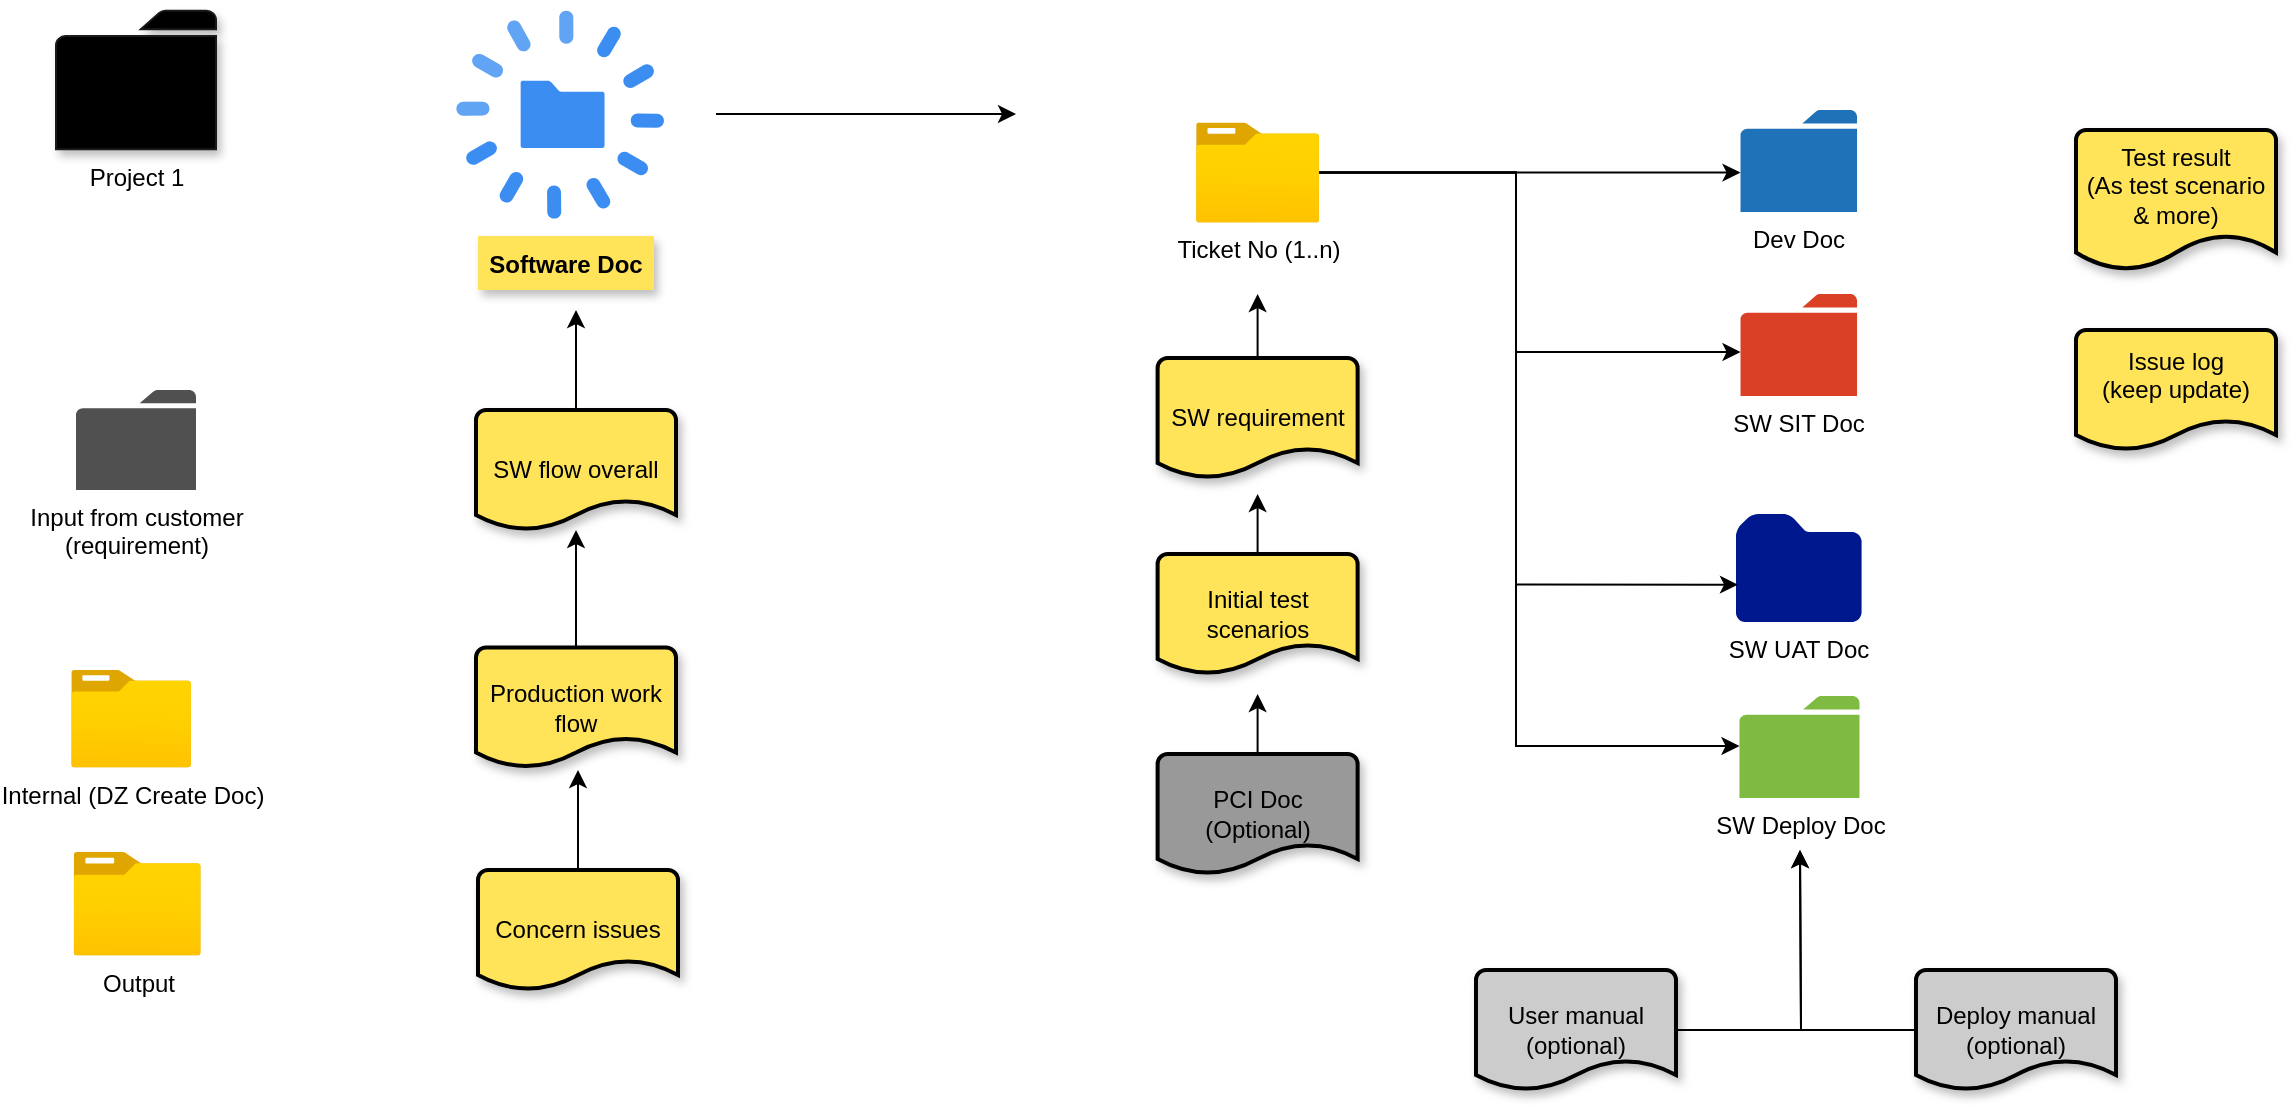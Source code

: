 <mxfile version="14.4.2" type="github">
  <diagram id="TiC0w1Ht3yhiNNbJjkEy" name="Page-1">
    <mxGraphModel dx="1278" dy="575" grid="1" gridSize="10" guides="1" tooltips="1" connect="1" arrows="1" fold="1" page="1" pageScale="1" pageWidth="1169" pageHeight="827" math="0" shadow="0">
      <root>
        <mxCell id="0" />
        <mxCell id="1" parent="0" />
        <mxCell id="TR7oBmUhaJ_W7H3ZalQH-2" value="Project 1" style="pointerEvents=1;shadow=1;dashed=0;html=1;strokeColor=#1A1A1A;labelPosition=center;verticalLabelPosition=bottom;verticalAlign=top;outlineConnect=0;align=center;shape=mxgraph.office.concepts.folder;fillColor=#000000;" vertex="1" parent="1">
          <mxGeometry x="40" y="30.34" width="80" height="69.31" as="geometry" />
        </mxCell>
        <mxCell id="TR7oBmUhaJ_W7H3ZalQH-4" value="&lt;div&gt;Input from customer &lt;br&gt;&lt;/div&gt;&lt;div&gt;(requirement)&lt;/div&gt;" style="pointerEvents=1;shadow=0;dashed=0;html=1;strokeColor=none;fillColor=#505050;labelPosition=center;verticalLabelPosition=bottom;verticalAlign=top;outlineConnect=0;align=center;shape=mxgraph.office.concepts.folder;" vertex="1" parent="1">
          <mxGeometry x="50" y="220" width="60" height="50" as="geometry" />
        </mxCell>
        <mxCell id="TR7oBmUhaJ_W7H3ZalQH-8" value="Internal (DZ Create Doc)" style="aspect=fixed;html=1;points=[];align=center;image;fontSize=12;image=img/lib/azure2/general/Folder_Blank.svg;" vertex="1" parent="1">
          <mxGeometry x="47.57" y="360" width="60" height="48.7" as="geometry" />
        </mxCell>
        <mxCell id="TR7oBmUhaJ_W7H3ZalQH-15" value="Output" style="aspect=fixed;html=1;points=[];align=center;image;fontSize=12;image=img/lib/azure2/general/Folder_Blank.svg;" vertex="1" parent="1">
          <mxGeometry x="48.74" y="451" width="63.69" height="51.69" as="geometry" />
        </mxCell>
        <mxCell id="TR7oBmUhaJ_W7H3ZalQH-31" value="" style="group" vertex="1" connectable="0" parent="1">
          <mxGeometry x="610" y="80" width="332.79" height="382" as="geometry" />
        </mxCell>
        <mxCell id="TR7oBmUhaJ_W7H3ZalQH-9" value="SW UAT Doc" style="aspect=fixed;pointerEvents=1;shadow=0;dashed=0;html=1;strokeColor=none;labelPosition=center;verticalLabelPosition=bottom;verticalAlign=top;align=center;fillColor=#00188D;shape=mxgraph.mscae.enterprise.folder" vertex="1" parent="TR7oBmUhaJ_W7H3ZalQH-31">
          <mxGeometry x="270" y="202" width="62.79" height="54" as="geometry" />
        </mxCell>
        <mxCell id="TR7oBmUhaJ_W7H3ZalQH-10" value="SW Deploy Doc" style="pointerEvents=1;shadow=0;dashed=0;html=1;strokeColor=none;labelPosition=center;verticalLabelPosition=bottom;verticalAlign=top;outlineConnect=0;align=center;shape=mxgraph.office.concepts.folder;fillColor=#7FBA42;" vertex="1" parent="TR7oBmUhaJ_W7H3ZalQH-31">
          <mxGeometry x="271.74" y="293" width="60" height="51" as="geometry" />
        </mxCell>
        <mxCell id="TR7oBmUhaJ_W7H3ZalQH-11" value="SW SIT Doc" style="pointerEvents=1;shadow=0;dashed=0;html=1;strokeColor=none;labelPosition=center;verticalLabelPosition=bottom;verticalAlign=top;outlineConnect=0;align=center;shape=mxgraph.office.concepts.folder;fillColor=#DA4026;" vertex="1" parent="TR7oBmUhaJ_W7H3ZalQH-31">
          <mxGeometry x="272.26" y="92" width="58.26" height="51" as="geometry" />
        </mxCell>
        <mxCell id="TR7oBmUhaJ_W7H3ZalQH-26" style="edgeStyle=orthogonalEdgeStyle;rounded=0;orthogonalLoop=1;jettySize=auto;html=1;" edge="1" parent="TR7oBmUhaJ_W7H3ZalQH-31" source="TR7oBmUhaJ_W7H3ZalQH-12" target="TR7oBmUhaJ_W7H3ZalQH-11">
          <mxGeometry relative="1" as="geometry">
            <Array as="points">
              <mxPoint x="160" y="31" />
              <mxPoint x="160" y="121" />
            </Array>
          </mxGeometry>
        </mxCell>
        <mxCell id="TR7oBmUhaJ_W7H3ZalQH-27" style="edgeStyle=orthogonalEdgeStyle;rounded=0;orthogonalLoop=1;jettySize=auto;html=1;entryX=0.016;entryY=0.654;entryDx=0;entryDy=0;entryPerimeter=0;" edge="1" parent="TR7oBmUhaJ_W7H3ZalQH-31" source="TR7oBmUhaJ_W7H3ZalQH-12" target="TR7oBmUhaJ_W7H3ZalQH-9">
          <mxGeometry relative="1" as="geometry">
            <Array as="points">
              <mxPoint x="160" y="31" />
              <mxPoint x="160" y="237" />
            </Array>
          </mxGeometry>
        </mxCell>
        <mxCell id="TR7oBmUhaJ_W7H3ZalQH-28" style="edgeStyle=orthogonalEdgeStyle;rounded=0;orthogonalLoop=1;jettySize=auto;html=1;" edge="1" parent="TR7oBmUhaJ_W7H3ZalQH-31" source="TR7oBmUhaJ_W7H3ZalQH-12" target="TR7oBmUhaJ_W7H3ZalQH-10">
          <mxGeometry relative="1" as="geometry">
            <Array as="points">
              <mxPoint x="160" y="31" />
              <mxPoint x="160" y="318" />
            </Array>
          </mxGeometry>
        </mxCell>
        <mxCell id="TR7oBmUhaJ_W7H3ZalQH-12" value="Ticket No (1..n)" style="aspect=fixed;html=1;points=[];align=center;image;fontSize=12;image=img/lib/azure2/general/Folder_Blank.svg;" vertex="1" parent="TR7oBmUhaJ_W7H3ZalQH-31">
          <mxGeometry y="6.31" width="61.61" height="50" as="geometry" />
        </mxCell>
        <mxCell id="TR7oBmUhaJ_W7H3ZalQH-13" value="Dev Doc" style="pointerEvents=1;shadow=0;dashed=0;html=1;strokeColor=none;labelPosition=center;verticalLabelPosition=bottom;verticalAlign=top;outlineConnect=0;align=center;shape=mxgraph.office.concepts.folder;fillColor=#2072B8;" vertex="1" parent="TR7oBmUhaJ_W7H3ZalQH-31">
          <mxGeometry x="272.26" width="58.26" height="51" as="geometry" />
        </mxCell>
        <mxCell id="TR7oBmUhaJ_W7H3ZalQH-25" style="edgeStyle=orthogonalEdgeStyle;rounded=0;orthogonalLoop=1;jettySize=auto;html=1;" edge="1" parent="TR7oBmUhaJ_W7H3ZalQH-31" source="TR7oBmUhaJ_W7H3ZalQH-12" target="TR7oBmUhaJ_W7H3ZalQH-13">
          <mxGeometry relative="1" as="geometry">
            <Array as="points">
              <mxPoint x="40" y="31.31" />
              <mxPoint x="40" y="31.31" />
            </Array>
          </mxGeometry>
        </mxCell>
        <mxCell id="TR7oBmUhaJ_W7H3ZalQH-55" value="" style="group" vertex="1" connectable="0" parent="TR7oBmUhaJ_W7H3ZalQH-31">
          <mxGeometry x="-19.19" y="92" width="100.0" height="290" as="geometry" />
        </mxCell>
        <mxCell id="TR7oBmUhaJ_W7H3ZalQH-54" style="edgeStyle=orthogonalEdgeStyle;rounded=0;orthogonalLoop=1;jettySize=auto;html=1;" edge="1" parent="TR7oBmUhaJ_W7H3ZalQH-55" source="TR7oBmUhaJ_W7H3ZalQH-48">
          <mxGeometry relative="1" as="geometry">
            <mxPoint x="50.0" y="200" as="targetPoint" />
          </mxGeometry>
        </mxCell>
        <mxCell id="TR7oBmUhaJ_W7H3ZalQH-48" value="&lt;div&gt;PCI Doc&lt;/div&gt;&lt;div&gt;(Optional)&lt;br&gt;&lt;/div&gt;" style="strokeWidth=2;html=1;shape=mxgraph.flowchart.document2;whiteSpace=wrap;size=0.25;shadow=1;fillColor=#999999;" vertex="1" parent="TR7oBmUhaJ_W7H3ZalQH-55">
          <mxGeometry x="5.684e-14" y="230" width="100" height="60" as="geometry" />
        </mxCell>
        <mxCell id="TR7oBmUhaJ_W7H3ZalQH-52" style="edgeStyle=orthogonalEdgeStyle;rounded=0;orthogonalLoop=1;jettySize=auto;html=1;" edge="1" parent="TR7oBmUhaJ_W7H3ZalQH-55" source="TR7oBmUhaJ_W7H3ZalQH-44">
          <mxGeometry relative="1" as="geometry">
            <mxPoint x="50.0" as="targetPoint" />
          </mxGeometry>
        </mxCell>
        <mxCell id="TR7oBmUhaJ_W7H3ZalQH-44" value="SW requirement" style="strokeWidth=2;html=1;shape=mxgraph.flowchart.document2;whiteSpace=wrap;size=0.25;shadow=1;fillColor=#FFE359;" vertex="1" parent="TR7oBmUhaJ_W7H3ZalQH-55">
          <mxGeometry y="32" width="100" height="60" as="geometry" />
        </mxCell>
        <mxCell id="TR7oBmUhaJ_W7H3ZalQH-53" style="edgeStyle=orthogonalEdgeStyle;rounded=0;orthogonalLoop=1;jettySize=auto;html=1;" edge="1" parent="TR7oBmUhaJ_W7H3ZalQH-55" source="TR7oBmUhaJ_W7H3ZalQH-45">
          <mxGeometry relative="1" as="geometry">
            <mxPoint x="50.0" y="100" as="targetPoint" />
          </mxGeometry>
        </mxCell>
        <mxCell id="TR7oBmUhaJ_W7H3ZalQH-45" value="Initial test scenarios" style="strokeWidth=2;html=1;shape=mxgraph.flowchart.document2;whiteSpace=wrap;size=0.25;shadow=1;fillColor=#FFE359;" vertex="1" parent="TR7oBmUhaJ_W7H3ZalQH-55">
          <mxGeometry x="5.684e-14" y="130" width="100" height="60" as="geometry" />
        </mxCell>
        <mxCell id="TR7oBmUhaJ_W7H3ZalQH-32" value="" style="group" vertex="1" connectable="0" parent="1">
          <mxGeometry x="240" y="30.34" width="110" height="139.66" as="geometry" />
        </mxCell>
        <mxCell id="TR7oBmUhaJ_W7H3ZalQH-29" value="" style="html=1;aspect=fixed;strokeColor=none;shadow=0;align=center;verticalAlign=top;fillColor=#3B8DF1;shape=mxgraph.gcp2.lifecycle" vertex="1" parent="TR7oBmUhaJ_W7H3ZalQH-32">
          <mxGeometry width="103.983" height="103.983" as="geometry" />
        </mxCell>
        <mxCell id="TR7oBmUhaJ_W7H3ZalQH-30" value="Software Doc" style="text;align=center;fontStyle=1;verticalAlign=middle;spacingLeft=3;spacingRight=3;strokeColor=none;rotatable=0;points=[[0,0.5],[1,0.5]];portConstraint=eastwest;shadow=1;fillColor=#FFE359;" vertex="1" parent="TR7oBmUhaJ_W7H3ZalQH-32">
          <mxGeometry x="11" y="112.624" width="88" height="27.036" as="geometry" />
        </mxCell>
        <mxCell id="TR7oBmUhaJ_W7H3ZalQH-37" style="edgeStyle=orthogonalEdgeStyle;rounded=0;orthogonalLoop=1;jettySize=auto;html=1;" edge="1" parent="1">
          <mxGeometry relative="1" as="geometry">
            <mxPoint x="520" y="82" as="targetPoint" />
            <mxPoint x="370" y="82" as="sourcePoint" />
            <Array as="points">
              <mxPoint x="480" y="82" />
              <mxPoint x="480" y="82" />
            </Array>
          </mxGeometry>
        </mxCell>
        <mxCell id="TR7oBmUhaJ_W7H3ZalQH-39" style="edgeStyle=orthogonalEdgeStyle;rounded=0;orthogonalLoop=1;jettySize=auto;html=1;" edge="1" parent="1" source="TR7oBmUhaJ_W7H3ZalQH-38">
          <mxGeometry relative="1" as="geometry">
            <mxPoint x="300" y="180" as="targetPoint" />
          </mxGeometry>
        </mxCell>
        <mxCell id="TR7oBmUhaJ_W7H3ZalQH-38" value="&lt;div&gt;SW flow overall&lt;br&gt;&lt;/div&gt;" style="strokeWidth=2;html=1;shape=mxgraph.flowchart.document2;whiteSpace=wrap;size=0.25;shadow=1;fillColor=#FFE359;" vertex="1" parent="1">
          <mxGeometry x="250" y="230" width="100" height="60" as="geometry" />
        </mxCell>
        <mxCell id="TR7oBmUhaJ_W7H3ZalQH-41" style="edgeStyle=orthogonalEdgeStyle;rounded=0;orthogonalLoop=1;jettySize=auto;html=1;" edge="1" parent="1" source="TR7oBmUhaJ_W7H3ZalQH-40" target="TR7oBmUhaJ_W7H3ZalQH-38">
          <mxGeometry relative="1" as="geometry" />
        </mxCell>
        <mxCell id="TR7oBmUhaJ_W7H3ZalQH-40" value="Production work flow" style="strokeWidth=2;html=1;shape=mxgraph.flowchart.document2;whiteSpace=wrap;size=0.25;shadow=1;fillColor=#FFE359;" vertex="1" parent="1">
          <mxGeometry x="250" y="348.7" width="100" height="60" as="geometry" />
        </mxCell>
        <mxCell id="TR7oBmUhaJ_W7H3ZalQH-43" style="edgeStyle=orthogonalEdgeStyle;rounded=0;orthogonalLoop=1;jettySize=auto;html=1;" edge="1" parent="1" source="TR7oBmUhaJ_W7H3ZalQH-42">
          <mxGeometry relative="1" as="geometry">
            <mxPoint x="301" y="410" as="targetPoint" />
          </mxGeometry>
        </mxCell>
        <mxCell id="TR7oBmUhaJ_W7H3ZalQH-42" value="Concern issues" style="strokeWidth=2;html=1;shape=mxgraph.flowchart.document2;whiteSpace=wrap;size=0.25;shadow=1;fillColor=#FFE359;" vertex="1" parent="1">
          <mxGeometry x="251" y="460" width="100" height="60" as="geometry" />
        </mxCell>
        <mxCell id="TR7oBmUhaJ_W7H3ZalQH-46" value="&lt;div&gt;Issue log&lt;/div&gt;&lt;div&gt;(keep update)&lt;/div&gt;&lt;div&gt;&lt;br&gt;&lt;/div&gt;" style="strokeWidth=2;html=1;shape=mxgraph.flowchart.document2;whiteSpace=wrap;size=0.25;shadow=1;fillColor=#FFE359;" vertex="1" parent="1">
          <mxGeometry x="1050" y="190" width="100" height="60" as="geometry" />
        </mxCell>
        <mxCell id="TR7oBmUhaJ_W7H3ZalQH-47" value="&lt;div&gt;Test result&lt;/div&gt;&lt;div&gt;(As test scenario &amp;amp; more)&lt;/div&gt;&lt;div&gt;&lt;br&gt;&lt;/div&gt;" style="strokeWidth=2;html=1;shape=mxgraph.flowchart.document2;whiteSpace=wrap;size=0.25;shadow=1;fillColor=#FFE359;" vertex="1" parent="1">
          <mxGeometry x="1050" y="90" width="100" height="70" as="geometry" />
        </mxCell>
        <mxCell id="TR7oBmUhaJ_W7H3ZalQH-59" style="edgeStyle=orthogonalEdgeStyle;rounded=0;orthogonalLoop=1;jettySize=auto;html=1;" edge="1" parent="1" source="TR7oBmUhaJ_W7H3ZalQH-57">
          <mxGeometry relative="1" as="geometry">
            <mxPoint x="912" y="450" as="targetPoint" />
          </mxGeometry>
        </mxCell>
        <mxCell id="TR7oBmUhaJ_W7H3ZalQH-57" value="&lt;div&gt;User manual&lt;/div&gt;&lt;div&gt;(optional)&lt;br&gt;&lt;/div&gt;" style="strokeWidth=2;html=1;shape=mxgraph.flowchart.document2;whiteSpace=wrap;size=0.25;shadow=1;fillColor=#CCCCCC;" vertex="1" parent="1">
          <mxGeometry x="750" y="510" width="100" height="60" as="geometry" />
        </mxCell>
        <mxCell id="TR7oBmUhaJ_W7H3ZalQH-60" style="edgeStyle=orthogonalEdgeStyle;rounded=0;orthogonalLoop=1;jettySize=auto;html=1;" edge="1" parent="1" source="TR7oBmUhaJ_W7H3ZalQH-58">
          <mxGeometry relative="1" as="geometry">
            <mxPoint x="912" y="450" as="targetPoint" />
          </mxGeometry>
        </mxCell>
        <mxCell id="TR7oBmUhaJ_W7H3ZalQH-58" value="&lt;div&gt;Deploy manual&lt;/div&gt;&lt;div&gt;(optional)&lt;br&gt;&lt;/div&gt;" style="strokeWidth=2;html=1;shape=mxgraph.flowchart.document2;whiteSpace=wrap;size=0.25;shadow=1;fillColor=#CCCCCC;" vertex="1" parent="1">
          <mxGeometry x="970" y="510" width="100" height="60" as="geometry" />
        </mxCell>
      </root>
    </mxGraphModel>
  </diagram>
</mxfile>
